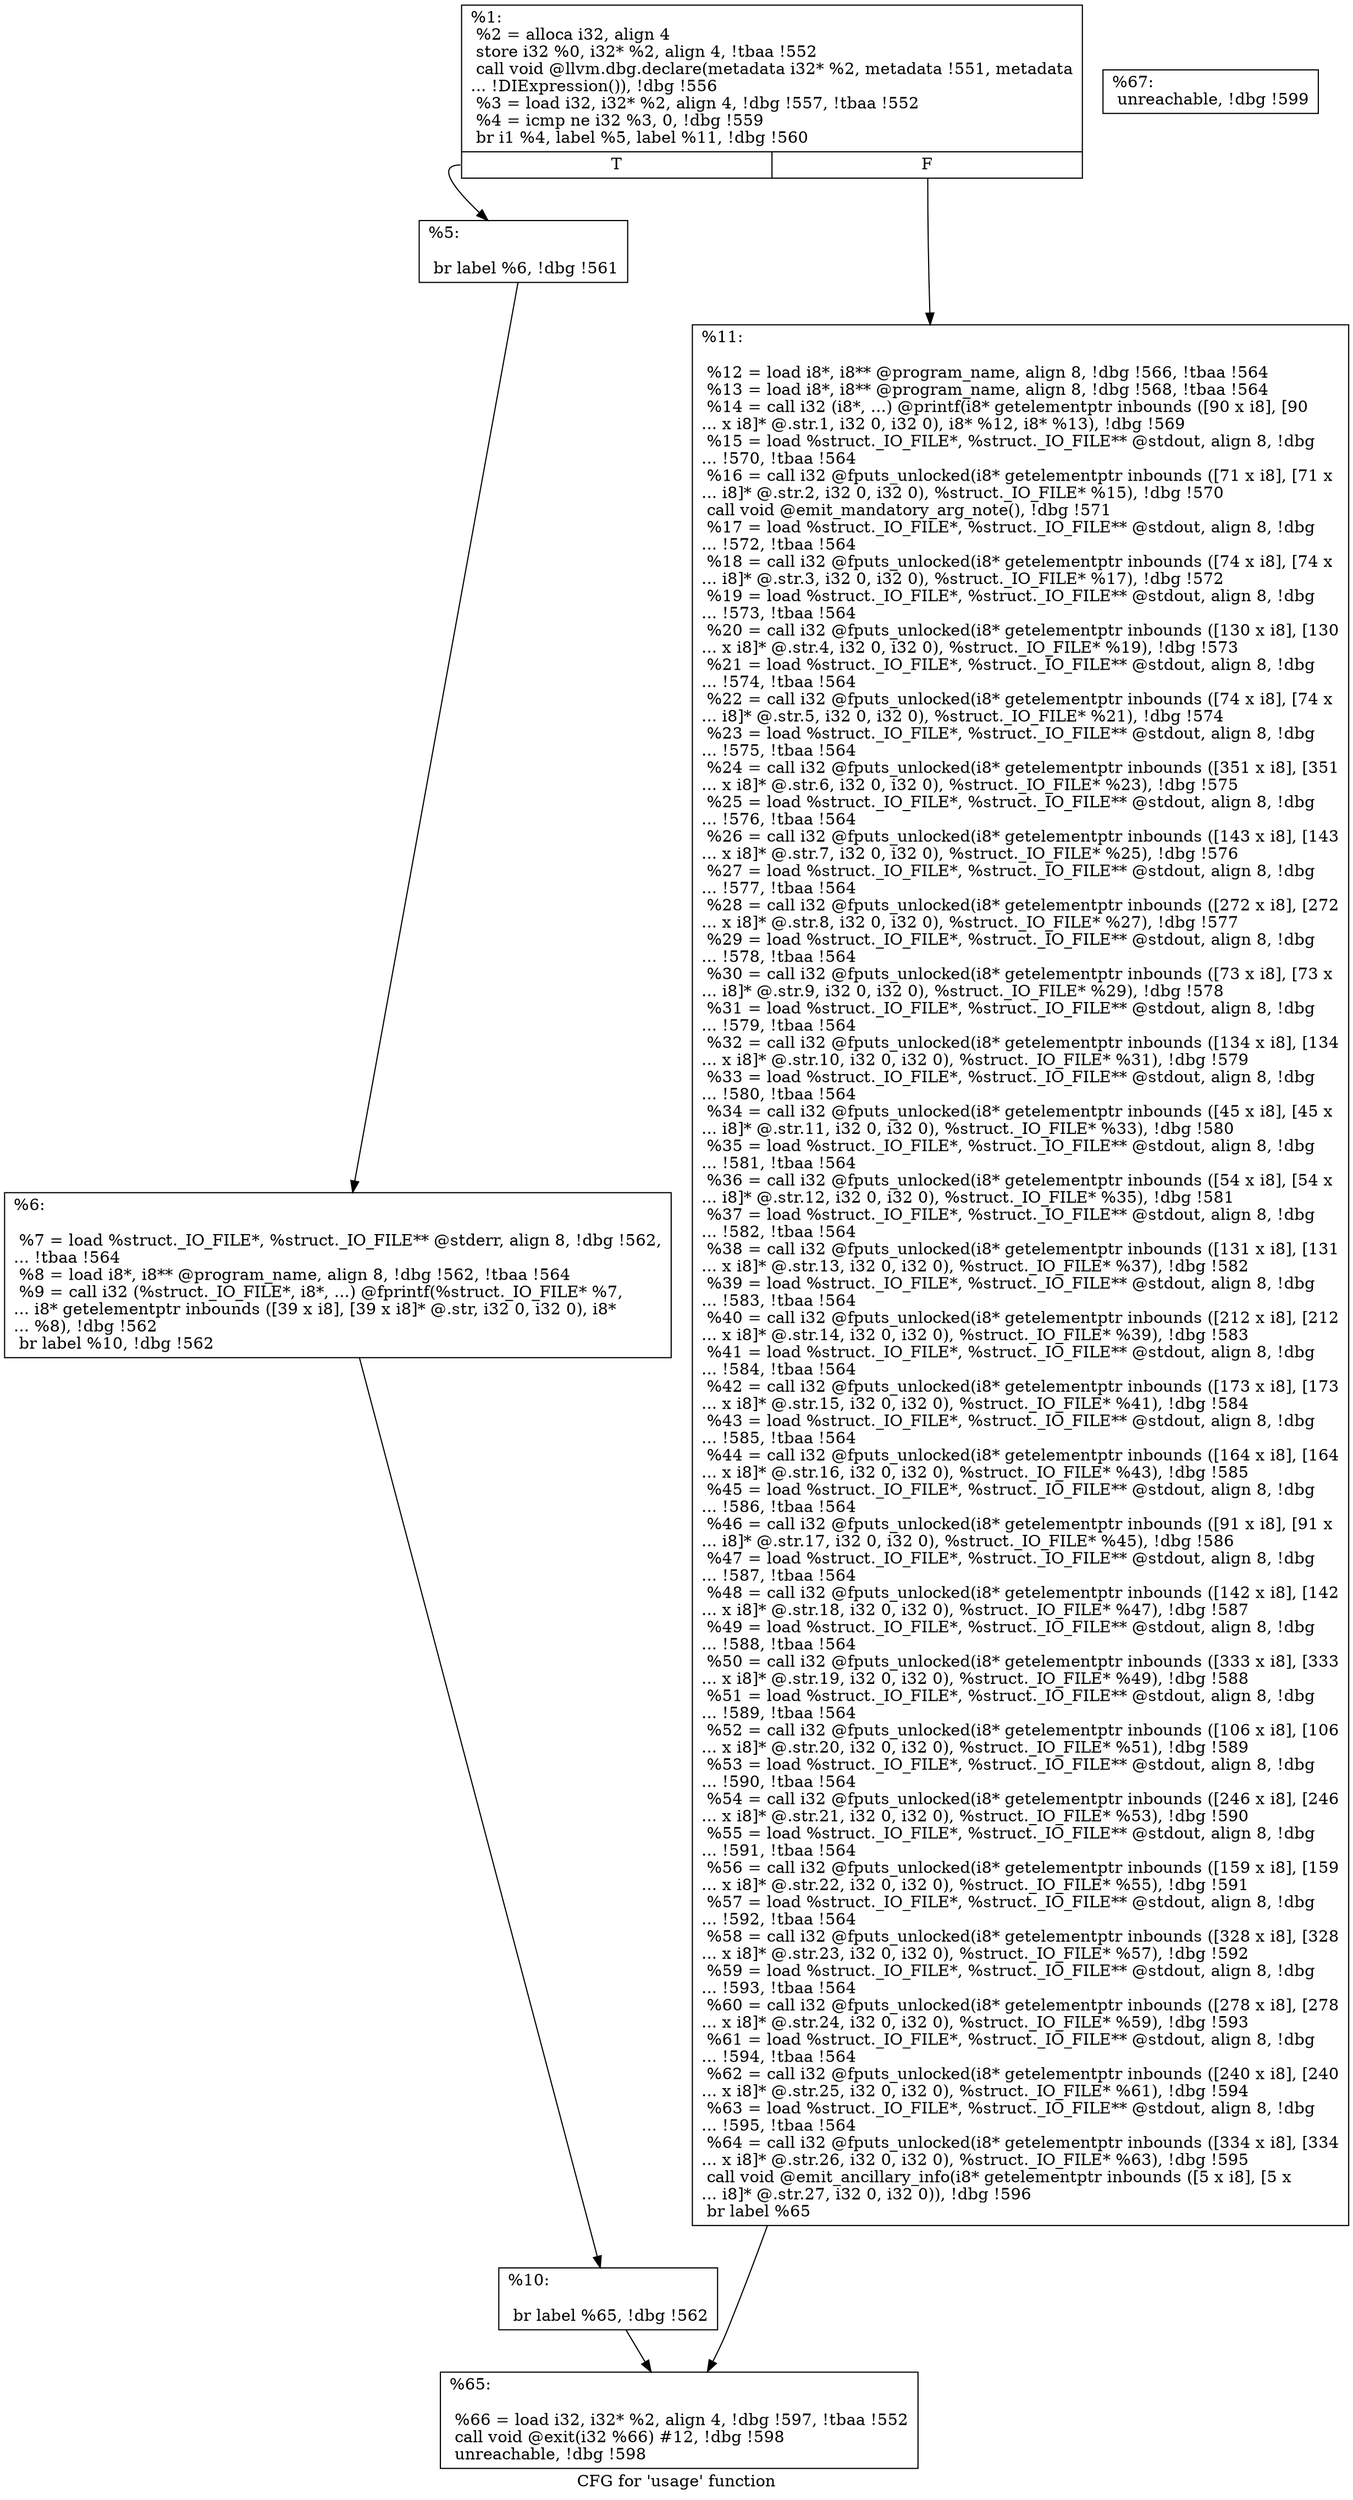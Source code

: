 digraph "CFG for 'usage' function" {
	label="CFG for 'usage' function";

	Node0x163c770 [shape=record,label="{%1:\l  %2 = alloca i32, align 4\l  store i32 %0, i32* %2, align 4, !tbaa !552\l  call void @llvm.dbg.declare(metadata i32* %2, metadata !551, metadata\l... !DIExpression()), !dbg !556\l  %3 = load i32, i32* %2, align 4, !dbg !557, !tbaa !552\l  %4 = icmp ne i32 %3, 0, !dbg !559\l  br i1 %4, label %5, label %11, !dbg !560\l|{<s0>T|<s1>F}}"];
	Node0x163c770:s0 -> Node0x166cb70;
	Node0x163c770:s1 -> Node0x166cc60;
	Node0x166cb70 [shape=record,label="{%5:\l\l  br label %6, !dbg !561\l}"];
	Node0x166cb70 -> Node0x166cbc0;
	Node0x166cbc0 [shape=record,label="{%6:\l\l  %7 = load %struct._IO_FILE*, %struct._IO_FILE** @stderr, align 8, !dbg !562,\l... !tbaa !564\l  %8 = load i8*, i8** @program_name, align 8, !dbg !562, !tbaa !564\l  %9 = call i32 (%struct._IO_FILE*, i8*, ...) @fprintf(%struct._IO_FILE* %7,\l... i8* getelementptr inbounds ([39 x i8], [39 x i8]* @.str, i32 0, i32 0), i8*\l... %8), !dbg !562\l  br label %10, !dbg !562\l}"];
	Node0x166cbc0 -> Node0x166cc10;
	Node0x166cc10 [shape=record,label="{%10:\l\l  br label %65, !dbg !562\l}"];
	Node0x166cc10 -> Node0x166ccb0;
	Node0x166cc60 [shape=record,label="{%11:\l\l  %12 = load i8*, i8** @program_name, align 8, !dbg !566, !tbaa !564\l  %13 = load i8*, i8** @program_name, align 8, !dbg !568, !tbaa !564\l  %14 = call i32 (i8*, ...) @printf(i8* getelementptr inbounds ([90 x i8], [90\l... x i8]* @.str.1, i32 0, i32 0), i8* %12, i8* %13), !dbg !569\l  %15 = load %struct._IO_FILE*, %struct._IO_FILE** @stdout, align 8, !dbg\l... !570, !tbaa !564\l  %16 = call i32 @fputs_unlocked(i8* getelementptr inbounds ([71 x i8], [71 x\l... i8]* @.str.2, i32 0, i32 0), %struct._IO_FILE* %15), !dbg !570\l  call void @emit_mandatory_arg_note(), !dbg !571\l  %17 = load %struct._IO_FILE*, %struct._IO_FILE** @stdout, align 8, !dbg\l... !572, !tbaa !564\l  %18 = call i32 @fputs_unlocked(i8* getelementptr inbounds ([74 x i8], [74 x\l... i8]* @.str.3, i32 0, i32 0), %struct._IO_FILE* %17), !dbg !572\l  %19 = load %struct._IO_FILE*, %struct._IO_FILE** @stdout, align 8, !dbg\l... !573, !tbaa !564\l  %20 = call i32 @fputs_unlocked(i8* getelementptr inbounds ([130 x i8], [130\l... x i8]* @.str.4, i32 0, i32 0), %struct._IO_FILE* %19), !dbg !573\l  %21 = load %struct._IO_FILE*, %struct._IO_FILE** @stdout, align 8, !dbg\l... !574, !tbaa !564\l  %22 = call i32 @fputs_unlocked(i8* getelementptr inbounds ([74 x i8], [74 x\l... i8]* @.str.5, i32 0, i32 0), %struct._IO_FILE* %21), !dbg !574\l  %23 = load %struct._IO_FILE*, %struct._IO_FILE** @stdout, align 8, !dbg\l... !575, !tbaa !564\l  %24 = call i32 @fputs_unlocked(i8* getelementptr inbounds ([351 x i8], [351\l... x i8]* @.str.6, i32 0, i32 0), %struct._IO_FILE* %23), !dbg !575\l  %25 = load %struct._IO_FILE*, %struct._IO_FILE** @stdout, align 8, !dbg\l... !576, !tbaa !564\l  %26 = call i32 @fputs_unlocked(i8* getelementptr inbounds ([143 x i8], [143\l... x i8]* @.str.7, i32 0, i32 0), %struct._IO_FILE* %25), !dbg !576\l  %27 = load %struct._IO_FILE*, %struct._IO_FILE** @stdout, align 8, !dbg\l... !577, !tbaa !564\l  %28 = call i32 @fputs_unlocked(i8* getelementptr inbounds ([272 x i8], [272\l... x i8]* @.str.8, i32 0, i32 0), %struct._IO_FILE* %27), !dbg !577\l  %29 = load %struct._IO_FILE*, %struct._IO_FILE** @stdout, align 8, !dbg\l... !578, !tbaa !564\l  %30 = call i32 @fputs_unlocked(i8* getelementptr inbounds ([73 x i8], [73 x\l... i8]* @.str.9, i32 0, i32 0), %struct._IO_FILE* %29), !dbg !578\l  %31 = load %struct._IO_FILE*, %struct._IO_FILE** @stdout, align 8, !dbg\l... !579, !tbaa !564\l  %32 = call i32 @fputs_unlocked(i8* getelementptr inbounds ([134 x i8], [134\l... x i8]* @.str.10, i32 0, i32 0), %struct._IO_FILE* %31), !dbg !579\l  %33 = load %struct._IO_FILE*, %struct._IO_FILE** @stdout, align 8, !dbg\l... !580, !tbaa !564\l  %34 = call i32 @fputs_unlocked(i8* getelementptr inbounds ([45 x i8], [45 x\l... i8]* @.str.11, i32 0, i32 0), %struct._IO_FILE* %33), !dbg !580\l  %35 = load %struct._IO_FILE*, %struct._IO_FILE** @stdout, align 8, !dbg\l... !581, !tbaa !564\l  %36 = call i32 @fputs_unlocked(i8* getelementptr inbounds ([54 x i8], [54 x\l... i8]* @.str.12, i32 0, i32 0), %struct._IO_FILE* %35), !dbg !581\l  %37 = load %struct._IO_FILE*, %struct._IO_FILE** @stdout, align 8, !dbg\l... !582, !tbaa !564\l  %38 = call i32 @fputs_unlocked(i8* getelementptr inbounds ([131 x i8], [131\l... x i8]* @.str.13, i32 0, i32 0), %struct._IO_FILE* %37), !dbg !582\l  %39 = load %struct._IO_FILE*, %struct._IO_FILE** @stdout, align 8, !dbg\l... !583, !tbaa !564\l  %40 = call i32 @fputs_unlocked(i8* getelementptr inbounds ([212 x i8], [212\l... x i8]* @.str.14, i32 0, i32 0), %struct._IO_FILE* %39), !dbg !583\l  %41 = load %struct._IO_FILE*, %struct._IO_FILE** @stdout, align 8, !dbg\l... !584, !tbaa !564\l  %42 = call i32 @fputs_unlocked(i8* getelementptr inbounds ([173 x i8], [173\l... x i8]* @.str.15, i32 0, i32 0), %struct._IO_FILE* %41), !dbg !584\l  %43 = load %struct._IO_FILE*, %struct._IO_FILE** @stdout, align 8, !dbg\l... !585, !tbaa !564\l  %44 = call i32 @fputs_unlocked(i8* getelementptr inbounds ([164 x i8], [164\l... x i8]* @.str.16, i32 0, i32 0), %struct._IO_FILE* %43), !dbg !585\l  %45 = load %struct._IO_FILE*, %struct._IO_FILE** @stdout, align 8, !dbg\l... !586, !tbaa !564\l  %46 = call i32 @fputs_unlocked(i8* getelementptr inbounds ([91 x i8], [91 x\l... i8]* @.str.17, i32 0, i32 0), %struct._IO_FILE* %45), !dbg !586\l  %47 = load %struct._IO_FILE*, %struct._IO_FILE** @stdout, align 8, !dbg\l... !587, !tbaa !564\l  %48 = call i32 @fputs_unlocked(i8* getelementptr inbounds ([142 x i8], [142\l... x i8]* @.str.18, i32 0, i32 0), %struct._IO_FILE* %47), !dbg !587\l  %49 = load %struct._IO_FILE*, %struct._IO_FILE** @stdout, align 8, !dbg\l... !588, !tbaa !564\l  %50 = call i32 @fputs_unlocked(i8* getelementptr inbounds ([333 x i8], [333\l... x i8]* @.str.19, i32 0, i32 0), %struct._IO_FILE* %49), !dbg !588\l  %51 = load %struct._IO_FILE*, %struct._IO_FILE** @stdout, align 8, !dbg\l... !589, !tbaa !564\l  %52 = call i32 @fputs_unlocked(i8* getelementptr inbounds ([106 x i8], [106\l... x i8]* @.str.20, i32 0, i32 0), %struct._IO_FILE* %51), !dbg !589\l  %53 = load %struct._IO_FILE*, %struct._IO_FILE** @stdout, align 8, !dbg\l... !590, !tbaa !564\l  %54 = call i32 @fputs_unlocked(i8* getelementptr inbounds ([246 x i8], [246\l... x i8]* @.str.21, i32 0, i32 0), %struct._IO_FILE* %53), !dbg !590\l  %55 = load %struct._IO_FILE*, %struct._IO_FILE** @stdout, align 8, !dbg\l... !591, !tbaa !564\l  %56 = call i32 @fputs_unlocked(i8* getelementptr inbounds ([159 x i8], [159\l... x i8]* @.str.22, i32 0, i32 0), %struct._IO_FILE* %55), !dbg !591\l  %57 = load %struct._IO_FILE*, %struct._IO_FILE** @stdout, align 8, !dbg\l... !592, !tbaa !564\l  %58 = call i32 @fputs_unlocked(i8* getelementptr inbounds ([328 x i8], [328\l... x i8]* @.str.23, i32 0, i32 0), %struct._IO_FILE* %57), !dbg !592\l  %59 = load %struct._IO_FILE*, %struct._IO_FILE** @stdout, align 8, !dbg\l... !593, !tbaa !564\l  %60 = call i32 @fputs_unlocked(i8* getelementptr inbounds ([278 x i8], [278\l... x i8]* @.str.24, i32 0, i32 0), %struct._IO_FILE* %59), !dbg !593\l  %61 = load %struct._IO_FILE*, %struct._IO_FILE** @stdout, align 8, !dbg\l... !594, !tbaa !564\l  %62 = call i32 @fputs_unlocked(i8* getelementptr inbounds ([240 x i8], [240\l... x i8]* @.str.25, i32 0, i32 0), %struct._IO_FILE* %61), !dbg !594\l  %63 = load %struct._IO_FILE*, %struct._IO_FILE** @stdout, align 8, !dbg\l... !595, !tbaa !564\l  %64 = call i32 @fputs_unlocked(i8* getelementptr inbounds ([334 x i8], [334\l... x i8]* @.str.26, i32 0, i32 0), %struct._IO_FILE* %63), !dbg !595\l  call void @emit_ancillary_info(i8* getelementptr inbounds ([5 x i8], [5 x\l... i8]* @.str.27, i32 0, i32 0)), !dbg !596\l  br label %65\l}"];
	Node0x166cc60 -> Node0x166ccb0;
	Node0x166ccb0 [shape=record,label="{%65:\l\l  %66 = load i32, i32* %2, align 4, !dbg !597, !tbaa !552\l  call void @exit(i32 %66) #12, !dbg !598\l  unreachable, !dbg !598\l}"];
	Node0x166cd00 [shape=record,label="{%67:                                                  \l  unreachable, !dbg !599\l}"];
}
